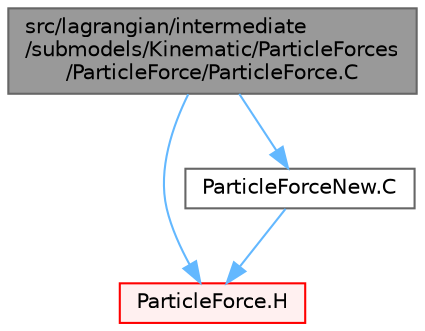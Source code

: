 digraph "src/lagrangian/intermediate/submodels/Kinematic/ParticleForces/ParticleForce/ParticleForce.C"
{
 // LATEX_PDF_SIZE
  bgcolor="transparent";
  edge [fontname=Helvetica,fontsize=10,labelfontname=Helvetica,labelfontsize=10];
  node [fontname=Helvetica,fontsize=10,shape=box,height=0.2,width=0.4];
  Node1 [id="Node000001",label="src/lagrangian/intermediate\l/submodels/Kinematic/ParticleForces\l/ParticleForce/ParticleForce.C",height=0.2,width=0.4,color="gray40", fillcolor="grey60", style="filled", fontcolor="black",tooltip=" "];
  Node1 -> Node2 [id="edge1_Node000001_Node000002",color="steelblue1",style="solid",tooltip=" "];
  Node2 [id="Node000002",label="ParticleForce.H",height=0.2,width=0.4,color="red", fillcolor="#FFF0F0", style="filled",URL="$ParticleForce_8H.html",tooltip=" "];
  Node1 -> Node345 [id="edge2_Node000001_Node000345",color="steelblue1",style="solid",tooltip=" "];
  Node345 [id="Node000345",label="ParticleForceNew.C",height=0.2,width=0.4,color="grey40", fillcolor="white", style="filled",URL="$ParticleForceNew_8C.html",tooltip=" "];
  Node345 -> Node2 [id="edge3_Node000345_Node000002",color="steelblue1",style="solid",tooltip=" "];
}
